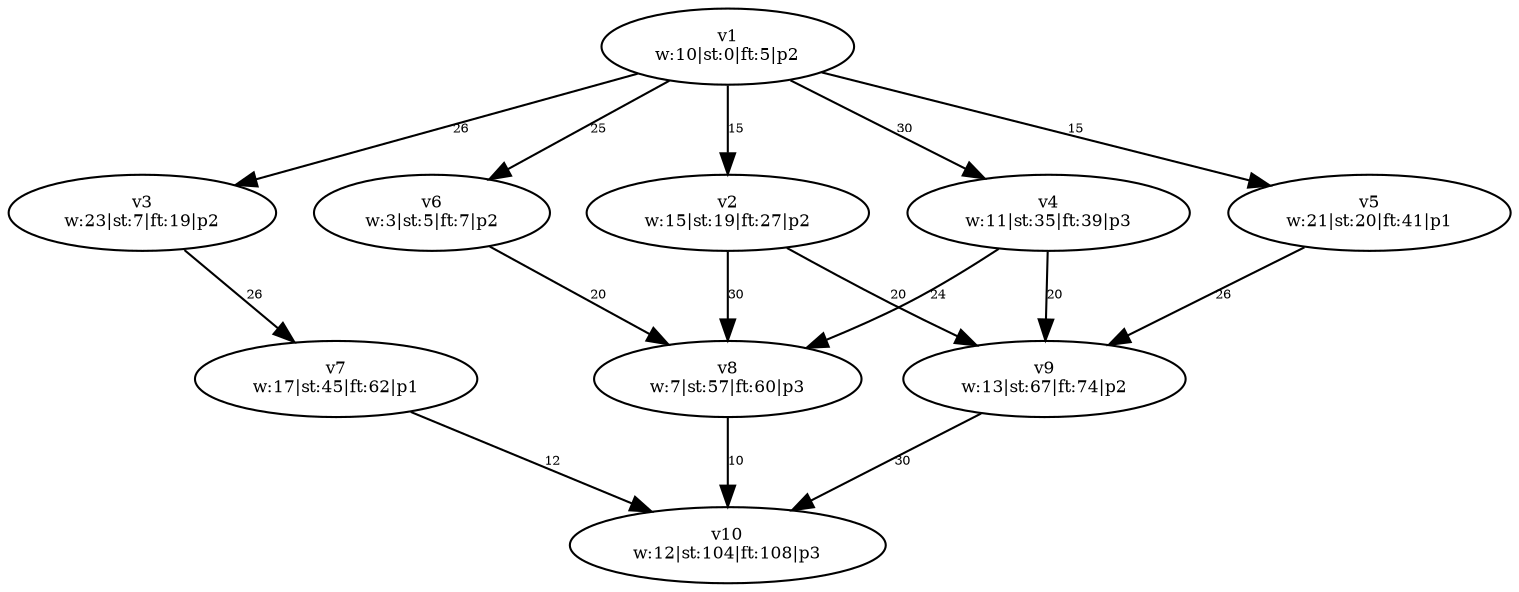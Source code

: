 digraph {
	v1 [label="v1
w:10|st:0|ft:5|p2" fontsize=8.0]
	v6 [label="v6
w:3|st:5|ft:7|p2" fontsize=8.0]
	v3 [label="v3
w:23|st:7|ft:19|p2" fontsize=8.0]
	v5 [label="v5
w:21|st:20|ft:41|p1" fontsize=8.0]
	v4 [label="v4
w:11|st:35|ft:39|p3" fontsize=8.0]
	v2 [label="v2
w:15|st:19|ft:27|p2" fontsize=8.0]
	v7 [label="v7
w:17|st:45|ft:62|p1" fontsize=8.0]
	v8 [label="v8
w:7|st:57|ft:60|p3" fontsize=8.0]
	v9 [label="v9
w:13|st:67|ft:74|p2" fontsize=8.0]
	v10 [label="v10
w:12|st:104|ft:108|p3" fontsize=8.0]
	v1 -> v2 [label=15 constraint=true fontsize=6.0]
	v1 -> v3 [label=26 constraint=true fontsize=6.0]
	v1 -> v4 [label=30 constraint=true fontsize=6.0]
	v1 -> v5 [label=15 constraint=true fontsize=6.0]
	v1 -> v6 [label=25 constraint=true fontsize=6.0]
	v2 -> v8 [label=30 constraint=true fontsize=6.0]
	v2 -> v9 [label=20 constraint=true fontsize=6.0]
	v3 -> v7 [label=26 constraint=true fontsize=6.0]
	v4 -> v8 [label=24 constraint=true fontsize=6.0]
	v4 -> v9 [label=20 constraint=true fontsize=6.0]
	v5 -> v9 [label=26 constraint=true fontsize=6.0]
	v6 -> v8 [label=20 constraint=true fontsize=6.0]
	v7 -> v10 [label=12 constraint=true fontsize=6.0]
	v8 -> v10 [label=10 constraint=true fontsize=6.0]
	v9 -> v10 [label=30 constraint=true fontsize=6.0]
}
